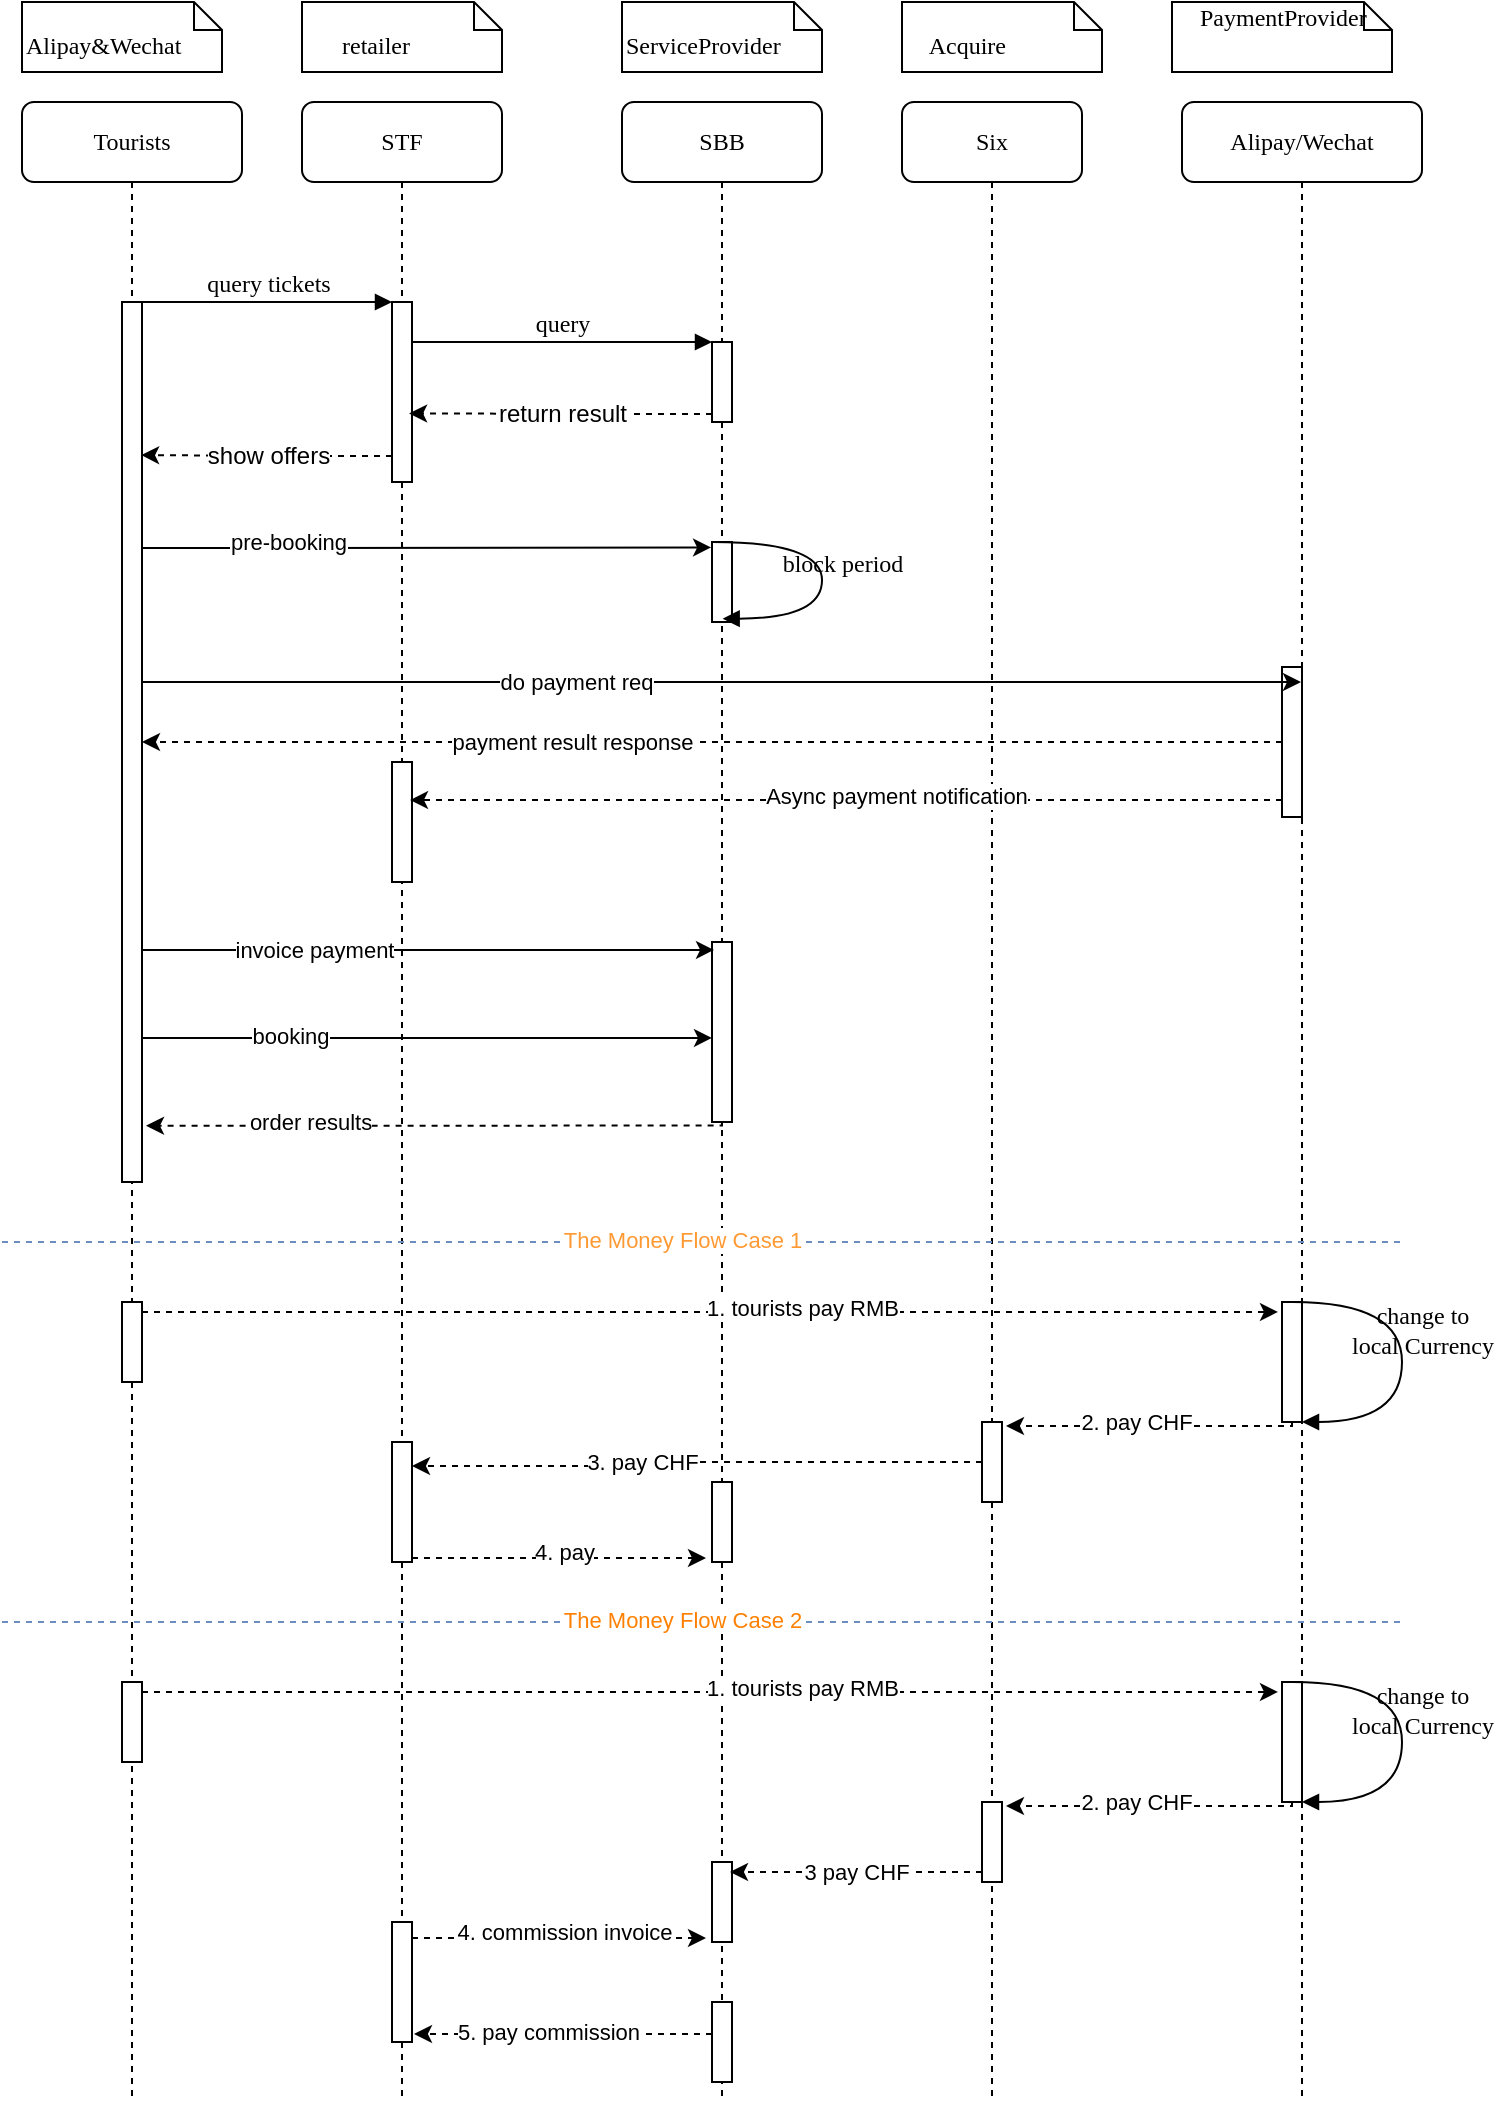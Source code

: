 <mxfile version="12.9.13" type="github">
  <diagram name="Page-1" id="13e1069c-82ec-6db2-03f1-153e76fe0fe0">
    <mxGraphModel dx="2066" dy="1163" grid="1" gridSize="10" guides="1" tooltips="1" connect="1" arrows="1" fold="1" page="1" pageScale="1" pageWidth="1100" pageHeight="850" background="#ffffff" math="0" shadow="0">
      <root>
        <mxCell id="0" />
        <mxCell id="1" parent="0" />
        <mxCell id="7baba1c4bc27f4b0-2" value="STF" style="shape=umlLifeline;perimeter=lifelinePerimeter;whiteSpace=wrap;html=1;container=1;collapsible=0;recursiveResize=0;outlineConnect=0;rounded=1;shadow=0;comic=0;labelBackgroundColor=none;strokeWidth=1;fontFamily=Verdana;fontSize=12;align=center;" parent="1" vertex="1">
          <mxGeometry x="240" y="80" width="100" height="1000" as="geometry" />
        </mxCell>
        <mxCell id="7baba1c4bc27f4b0-10" value="" style="html=1;points=[];perimeter=orthogonalPerimeter;rounded=0;shadow=0;comic=0;labelBackgroundColor=none;strokeWidth=1;fontFamily=Verdana;fontSize=12;align=center;" parent="7baba1c4bc27f4b0-2" vertex="1">
          <mxGeometry x="45" y="100" width="10" height="90" as="geometry" />
        </mxCell>
        <mxCell id="MXNp8doz9g4JOgykyrta-3" value="" style="html=1;points=[];perimeter=orthogonalPerimeter;rounded=0;shadow=0;comic=0;labelBackgroundColor=none;strokeWidth=1;fontFamily=Verdana;fontSize=12;align=center;" vertex="1" parent="7baba1c4bc27f4b0-2">
          <mxGeometry x="45" y="330" width="10" height="60" as="geometry" />
        </mxCell>
        <mxCell id="MXNp8doz9g4JOgykyrta-18" value="" style="html=1;points=[];perimeter=orthogonalPerimeter;rounded=0;shadow=0;comic=0;labelBackgroundColor=none;strokeWidth=1;fontFamily=Verdana;fontSize=12;align=center;" vertex="1" parent="7baba1c4bc27f4b0-2">
          <mxGeometry x="45" y="670" width="10" height="60" as="geometry" />
        </mxCell>
        <mxCell id="MXNp8doz9g4JOgykyrta-39" value="" style="html=1;points=[];perimeter=orthogonalPerimeter;rounded=0;shadow=0;comic=0;labelBackgroundColor=none;strokeWidth=1;fontFamily=Verdana;fontSize=12;align=center;" vertex="1" parent="7baba1c4bc27f4b0-2">
          <mxGeometry x="45" y="910" width="10" height="60" as="geometry" />
        </mxCell>
        <mxCell id="7baba1c4bc27f4b0-3" value="SBB" style="shape=umlLifeline;perimeter=lifelinePerimeter;whiteSpace=wrap;html=1;container=1;collapsible=0;recursiveResize=0;outlineConnect=0;rounded=1;shadow=0;comic=0;labelBackgroundColor=none;strokeWidth=1;fontFamily=Verdana;fontSize=12;align=center;" parent="1" vertex="1">
          <mxGeometry x="400" y="80" width="100" height="1000" as="geometry" />
        </mxCell>
        <mxCell id="7baba1c4bc27f4b0-13" value="" style="html=1;points=[];perimeter=orthogonalPerimeter;rounded=0;shadow=0;comic=0;labelBackgroundColor=none;strokeWidth=1;fontFamily=Verdana;fontSize=12;align=center;" parent="7baba1c4bc27f4b0-3" vertex="1">
          <mxGeometry x="45" y="120" width="10" height="40" as="geometry" />
        </mxCell>
        <mxCell id="PMj7mMXIZFLnY1z-UeWY-13" value="" style="html=1;points=[];perimeter=orthogonalPerimeter;rounded=0;shadow=0;comic=0;labelBackgroundColor=none;strokeWidth=1;fontFamily=Verdana;fontSize=12;align=center;" parent="7baba1c4bc27f4b0-3" vertex="1">
          <mxGeometry x="45" y="220" width="10" height="40" as="geometry" />
        </mxCell>
        <mxCell id="7baba1c4bc27f4b0-22" value="" style="html=1;points=[];perimeter=orthogonalPerimeter;rounded=0;shadow=0;comic=0;labelBackgroundColor=none;strokeWidth=1;fontFamily=Verdana;fontSize=12;align=center;" parent="7baba1c4bc27f4b0-3" vertex="1">
          <mxGeometry x="45" y="420" width="10" height="90" as="geometry" />
        </mxCell>
        <mxCell id="MXNp8doz9g4JOgykyrta-50" value="" style="html=1;points=[];perimeter=orthogonalPerimeter;rounded=0;shadow=0;comic=0;labelBackgroundColor=none;strokeWidth=1;fontFamily=Verdana;fontSize=12;align=center;" vertex="1" parent="7baba1c4bc27f4b0-3">
          <mxGeometry x="45" y="880" width="10" height="40" as="geometry" />
        </mxCell>
        <mxCell id="MXNp8doz9g4JOgykyrta-33" value="" style="html=1;points=[];perimeter=orthogonalPerimeter;rounded=0;shadow=0;comic=0;labelBackgroundColor=none;strokeWidth=1;fontFamily=Verdana;fontSize=12;align=center;" vertex="1" parent="7baba1c4bc27f4b0-3">
          <mxGeometry x="45" y="690" width="10" height="40" as="geometry" />
        </mxCell>
        <mxCell id="MXNp8doz9g4JOgykyrta-58" value="" style="html=1;points=[];perimeter=orthogonalPerimeter;rounded=0;shadow=0;comic=0;labelBackgroundColor=none;strokeWidth=1;fontFamily=Verdana;fontSize=12;align=center;" vertex="1" parent="7baba1c4bc27f4b0-3">
          <mxGeometry x="45" y="950" width="10" height="40" as="geometry" />
        </mxCell>
        <mxCell id="7baba1c4bc27f4b0-4" value="Six" style="shape=umlLifeline;perimeter=lifelinePerimeter;whiteSpace=wrap;html=1;container=1;collapsible=0;recursiveResize=0;outlineConnect=0;rounded=1;shadow=0;comic=0;labelBackgroundColor=none;strokeWidth=1;fontFamily=Verdana;fontSize=12;align=center;" parent="1" vertex="1">
          <mxGeometry x="540" y="80" width="90" height="1000" as="geometry" />
        </mxCell>
        <mxCell id="MXNp8doz9g4JOgykyrta-28" value="" style="html=1;points=[];perimeter=orthogonalPerimeter;rounded=0;shadow=0;comic=0;labelBackgroundColor=none;strokeWidth=1;fontFamily=Verdana;fontSize=12;align=center;" vertex="1" parent="7baba1c4bc27f4b0-4">
          <mxGeometry x="40" y="660" width="10" height="40" as="geometry" />
        </mxCell>
        <mxCell id="7baba1c4bc27f4b0-5" value="Alipay/Wechat" style="shape=umlLifeline;perimeter=lifelinePerimeter;whiteSpace=wrap;html=1;container=1;collapsible=0;recursiveResize=0;outlineConnect=0;rounded=1;shadow=0;comic=0;labelBackgroundColor=none;strokeWidth=1;fontFamily=Verdana;fontSize=12;align=center;" parent="1" vertex="1">
          <mxGeometry x="680" y="80" width="120" height="1000" as="geometry" />
        </mxCell>
        <mxCell id="7baba1c4bc27f4b0-19" value="" style="html=1;points=[];perimeter=orthogonalPerimeter;rounded=0;shadow=0;comic=0;labelBackgroundColor=none;strokeWidth=1;fontFamily=Verdana;fontSize=12;align=center;" parent="7baba1c4bc27f4b0-5" vertex="1">
          <mxGeometry x="50" y="282.5" width="10" height="75" as="geometry" />
        </mxCell>
        <mxCell id="MXNp8doz9g4JOgykyrta-20" value="" style="html=1;points=[];perimeter=orthogonalPerimeter;rounded=0;shadow=0;comic=0;labelBackgroundColor=none;strokeWidth=1;fontFamily=Verdana;fontSize=12;align=center;" vertex="1" parent="7baba1c4bc27f4b0-5">
          <mxGeometry x="50" y="600" width="10" height="60" as="geometry" />
        </mxCell>
        <mxCell id="7baba1c4bc27f4b0-8" value="Tourists" style="shape=umlLifeline;perimeter=lifelinePerimeter;whiteSpace=wrap;html=1;container=1;collapsible=0;recursiveResize=0;outlineConnect=0;rounded=1;shadow=0;comic=0;labelBackgroundColor=none;strokeWidth=1;fontFamily=Verdana;fontSize=12;align=center;" parent="1" vertex="1">
          <mxGeometry x="100" y="80" width="110" height="1000" as="geometry" />
        </mxCell>
        <mxCell id="7baba1c4bc27f4b0-9" value="" style="html=1;points=[];perimeter=orthogonalPerimeter;rounded=0;shadow=0;comic=0;labelBackgroundColor=none;strokeWidth=1;fontFamily=Verdana;fontSize=12;align=center;" parent="7baba1c4bc27f4b0-8" vertex="1">
          <mxGeometry x="50" y="100" width="10" height="440" as="geometry" />
        </mxCell>
        <mxCell id="7baba1c4bc27f4b0-37" value="" style="html=1;points=[];perimeter=orthogonalPerimeter;rounded=0;shadow=0;comic=0;labelBackgroundColor=none;strokeWidth=1;fontFamily=Verdana;fontSize=12;align=center;" parent="7baba1c4bc27f4b0-8" vertex="1">
          <mxGeometry x="50" y="600" width="10" height="40" as="geometry" />
        </mxCell>
        <mxCell id="MXNp8doz9g4JOgykyrta-42" value="" style="html=1;points=[];perimeter=orthogonalPerimeter;rounded=0;shadow=0;comic=0;labelBackgroundColor=none;strokeWidth=1;fontFamily=Verdana;fontSize=12;align=center;" vertex="1" parent="7baba1c4bc27f4b0-8">
          <mxGeometry x="50" y="790" width="10" height="40" as="geometry" />
        </mxCell>
        <mxCell id="7baba1c4bc27f4b0-11" value="query tickets" style="html=1;verticalAlign=bottom;endArrow=block;entryX=0;entryY=0;labelBackgroundColor=none;fontFamily=Verdana;fontSize=12;edgeStyle=elbowEdgeStyle;elbow=vertical;" parent="1" source="7baba1c4bc27f4b0-9" target="7baba1c4bc27f4b0-10" edge="1">
          <mxGeometry relative="1" as="geometry">
            <mxPoint x="220" y="190" as="sourcePoint" />
          </mxGeometry>
        </mxCell>
        <mxCell id="7baba1c4bc27f4b0-14" value="query" style="html=1;verticalAlign=bottom;endArrow=block;entryX=0;entryY=0;labelBackgroundColor=none;fontFamily=Verdana;fontSize=12;edgeStyle=elbowEdgeStyle;elbow=vertical;" parent="1" source="7baba1c4bc27f4b0-10" target="7baba1c4bc27f4b0-13" edge="1">
          <mxGeometry relative="1" as="geometry">
            <mxPoint x="370" y="200" as="sourcePoint" />
          </mxGeometry>
        </mxCell>
        <mxCell id="7baba1c4bc27f4b0-45" value="&amp;nbsp;&lt;br&gt;&amp;nbsp; &amp;nbsp; &amp;nbsp; retailer" style="shape=note;whiteSpace=wrap;html=1;size=14;verticalAlign=top;align=left;spacingTop=-6;rounded=0;shadow=0;comic=0;labelBackgroundColor=none;strokeWidth=1;fontFamily=Verdana;fontSize=12" parent="1" vertex="1">
          <mxGeometry x="240" y="30" width="100" height="35" as="geometry" />
        </mxCell>
        <mxCell id="7baba1c4bc27f4b0-46" value="&lt;br&gt;&amp;nbsp; &amp;nbsp; Acquire" style="shape=note;whiteSpace=wrap;html=1;size=14;verticalAlign=top;align=left;spacingTop=-6;rounded=0;shadow=0;comic=0;labelBackgroundColor=none;strokeWidth=1;fontFamily=Verdana;fontSize=12" parent="1" vertex="1">
          <mxGeometry x="540" y="30" width="100" height="35" as="geometry" />
        </mxCell>
        <mxCell id="PMj7mMXIZFLnY1z-UeWY-1" value="&lt;br&gt;Alipay&amp;amp;Wechat" style="shape=note;whiteSpace=wrap;html=1;size=14;verticalAlign=top;align=left;spacingTop=-6;rounded=0;shadow=0;comic=0;labelBackgroundColor=none;strokeWidth=1;fontFamily=Verdana;fontSize=12" parent="1" vertex="1">
          <mxGeometry x="100" y="30" width="100" height="35" as="geometry" />
        </mxCell>
        <mxCell id="PMj7mMXIZFLnY1z-UeWY-8" value="&lt;font style=&quot;font-size: 12px&quot;&gt;show offers&lt;/font&gt;" style="edgeStyle=orthogonalEdgeStyle;rounded=0;orthogonalLoop=1;jettySize=auto;html=1;entryX=0.955;entryY=0.174;entryDx=0;entryDy=0;entryPerimeter=0;dashed=1;" parent="1" source="7baba1c4bc27f4b0-10" target="7baba1c4bc27f4b0-9" edge="1">
          <mxGeometry relative="1" as="geometry">
            <Array as="points">
              <mxPoint x="250" y="257" />
              <mxPoint x="250" y="257" />
            </Array>
          </mxGeometry>
        </mxCell>
        <mxCell id="PMj7mMXIZFLnY1z-UeWY-11" value="&lt;br&gt;ServiceProvider" style="shape=note;whiteSpace=wrap;html=1;size=14;verticalAlign=top;align=left;spacingTop=-6;rounded=0;shadow=0;comic=0;labelBackgroundColor=none;strokeWidth=1;fontFamily=Verdana;fontSize=12" parent="1" vertex="1">
          <mxGeometry x="400" y="30" width="100" height="35" as="geometry" />
        </mxCell>
        <mxCell id="PMj7mMXIZFLnY1z-UeWY-12" value="&amp;nbsp; &amp;nbsp; PaymentProvider" style="shape=note;whiteSpace=wrap;html=1;size=14;verticalAlign=top;align=left;spacingTop=-6;rounded=0;shadow=0;comic=0;labelBackgroundColor=none;strokeWidth=1;fontFamily=Verdana;fontSize=12" parent="1" vertex="1">
          <mxGeometry x="675" y="30" width="110" height="35" as="geometry" />
        </mxCell>
        <mxCell id="PMj7mMXIZFLnY1z-UeWY-14" style="edgeStyle=orthogonalEdgeStyle;rounded=0;orthogonalLoop=1;jettySize=auto;html=1;entryX=-0.045;entryY=0.068;entryDx=0;entryDy=0;entryPerimeter=0;" parent="1" source="7baba1c4bc27f4b0-9" target="PMj7mMXIZFLnY1z-UeWY-13" edge="1">
          <mxGeometry relative="1" as="geometry">
            <Array as="points">
              <mxPoint x="240" y="303" />
              <mxPoint x="240" y="303" />
            </Array>
          </mxGeometry>
        </mxCell>
        <mxCell id="PMj7mMXIZFLnY1z-UeWY-15" value="pre-booking" style="edgeLabel;html=1;align=center;verticalAlign=middle;resizable=0;points=[];" parent="PMj7mMXIZFLnY1z-UeWY-14" vertex="1" connectable="0">
          <mxGeometry x="-0.271" relative="1" as="geometry">
            <mxPoint x="-31" y="-2.97" as="offset" />
          </mxGeometry>
        </mxCell>
        <mxCell id="PMj7mMXIZFLnY1z-UeWY-16" value="block period" style="html=1;verticalAlign=bottom;endArrow=block;labelBackgroundColor=none;fontFamily=Verdana;fontSize=12;elbow=vertical;edgeStyle=orthogonalEdgeStyle;curved=1;entryX=1;entryY=0.286;entryPerimeter=0;exitX=1.038;exitY=0.345;exitPerimeter=0;" parent="1" edge="1">
          <mxGeometry x="0.047" y="10" relative="1" as="geometry">
            <mxPoint x="445.333" y="300" as="sourcePoint" />
            <mxPoint x="450.333" y="338.333" as="targetPoint" />
            <Array as="points">
              <mxPoint x="500" y="300" />
              <mxPoint x="500" y="338" />
            </Array>
            <mxPoint as="offset" />
          </mxGeometry>
        </mxCell>
        <mxCell id="PMj7mMXIZFLnY1z-UeWY-18" value="do payment req" style="edgeStyle=orthogonalEdgeStyle;rounded=0;orthogonalLoop=1;jettySize=auto;html=1;" parent="1" source="7baba1c4bc27f4b0-9" target="7baba1c4bc27f4b0-5" edge="1">
          <mxGeometry x="-0.182" y="-20" relative="1" as="geometry">
            <Array as="points">
              <mxPoint x="390" y="370" />
              <mxPoint x="390" y="370" />
            </Array>
            <mxPoint x="-20" y="-20" as="offset" />
          </mxGeometry>
        </mxCell>
        <mxCell id="PMj7mMXIZFLnY1z-UeWY-19" value="&lt;span style=&quot;font-size: 12px&quot;&gt;return result&lt;/span&gt;" style="edgeStyle=orthogonalEdgeStyle;rounded=0;orthogonalLoop=1;jettySize=auto;html=1;entryX=0.855;entryY=0.619;entryDx=0;entryDy=0;entryPerimeter=0;dashed=1;" parent="1" source="7baba1c4bc27f4b0-13" target="7baba1c4bc27f4b0-10" edge="1">
          <mxGeometry relative="1" as="geometry">
            <Array as="points">
              <mxPoint x="410" y="236" />
              <mxPoint x="410" y="236" />
            </Array>
          </mxGeometry>
        </mxCell>
        <mxCell id="MXNp8doz9g4JOgykyrta-1" style="edgeStyle=orthogonalEdgeStyle;rounded=0;orthogonalLoop=1;jettySize=auto;html=1;dashed=1;" edge="1" parent="1" source="7baba1c4bc27f4b0-19" target="7baba1c4bc27f4b0-9">
          <mxGeometry relative="1" as="geometry">
            <Array as="points">
              <mxPoint x="580" y="400" />
              <mxPoint x="580" y="400" />
            </Array>
          </mxGeometry>
        </mxCell>
        <mxCell id="MXNp8doz9g4JOgykyrta-2" value="payment result response" style="edgeLabel;html=1;align=center;verticalAlign=middle;resizable=0;points=[];" vertex="1" connectable="0" parent="MXNp8doz9g4JOgykyrta-1">
          <mxGeometry x="0.351" y="-1" relative="1" as="geometry">
            <mxPoint x="30" y="1" as="offset" />
          </mxGeometry>
        </mxCell>
        <mxCell id="MXNp8doz9g4JOgykyrta-4" style="edgeStyle=orthogonalEdgeStyle;rounded=0;orthogonalLoop=1;jettySize=auto;html=1;entryX=0.9;entryY=0.317;entryDx=0;entryDy=0;entryPerimeter=0;dashed=1;" edge="1" parent="1" source="7baba1c4bc27f4b0-19" target="MXNp8doz9g4JOgykyrta-3">
          <mxGeometry relative="1" as="geometry">
            <Array as="points">
              <mxPoint x="620" y="429" />
              <mxPoint x="620" y="429" />
            </Array>
          </mxGeometry>
        </mxCell>
        <mxCell id="MXNp8doz9g4JOgykyrta-5" value="Async payment notification" style="edgeLabel;html=1;align=center;verticalAlign=middle;resizable=0;points=[];" vertex="1" connectable="0" parent="MXNp8doz9g4JOgykyrta-4">
          <mxGeometry x="-0.114" y="-2" relative="1" as="geometry">
            <mxPoint as="offset" />
          </mxGeometry>
        </mxCell>
        <mxCell id="MXNp8doz9g4JOgykyrta-7" style="edgeStyle=orthogonalEdgeStyle;rounded=0;orthogonalLoop=1;jettySize=auto;html=1;entryX=0.1;entryY=0.044;entryDx=0;entryDy=0;entryPerimeter=0;" edge="1" parent="1" source="7baba1c4bc27f4b0-9" target="7baba1c4bc27f4b0-22">
          <mxGeometry relative="1" as="geometry">
            <Array as="points">
              <mxPoint x="230" y="504" />
              <mxPoint x="230" y="504" />
            </Array>
          </mxGeometry>
        </mxCell>
        <mxCell id="MXNp8doz9g4JOgykyrta-8" value="invoice payment" style="edgeLabel;html=1;align=center;verticalAlign=middle;resizable=0;points=[];" vertex="1" connectable="0" parent="MXNp8doz9g4JOgykyrta-7">
          <mxGeometry x="-0.402" relative="1" as="geometry">
            <mxPoint as="offset" />
          </mxGeometry>
        </mxCell>
        <mxCell id="MXNp8doz9g4JOgykyrta-9" style="edgeStyle=orthogonalEdgeStyle;rounded=0;orthogonalLoop=1;jettySize=auto;html=1;entryX=0;entryY=0.533;entryDx=0;entryDy=0;entryPerimeter=0;" edge="1" parent="1" source="7baba1c4bc27f4b0-9" target="7baba1c4bc27f4b0-22">
          <mxGeometry relative="1" as="geometry">
            <Array as="points">
              <mxPoint x="220" y="548" />
              <mxPoint x="220" y="548" />
            </Array>
          </mxGeometry>
        </mxCell>
        <mxCell id="MXNp8doz9g4JOgykyrta-10" value="booking" style="edgeLabel;html=1;align=center;verticalAlign=middle;resizable=0;points=[];" vertex="1" connectable="0" parent="MXNp8doz9g4JOgykyrta-9">
          <mxGeometry x="-0.483" y="1" relative="1" as="geometry">
            <mxPoint as="offset" />
          </mxGeometry>
        </mxCell>
        <mxCell id="MXNp8doz9g4JOgykyrta-11" style="edgeStyle=orthogonalEdgeStyle;rounded=0;orthogonalLoop=1;jettySize=auto;html=1;entryX=1.2;entryY=0.936;entryDx=0;entryDy=0;entryPerimeter=0;dashed=1;" edge="1" parent="1" source="7baba1c4bc27f4b0-22" target="7baba1c4bc27f4b0-9">
          <mxGeometry relative="1" as="geometry">
            <Array as="points">
              <mxPoint x="450" y="592" />
            </Array>
          </mxGeometry>
        </mxCell>
        <mxCell id="MXNp8doz9g4JOgykyrta-12" value="order results" style="edgeLabel;html=1;align=center;verticalAlign=middle;resizable=0;points=[];" vertex="1" connectable="0" parent="MXNp8doz9g4JOgykyrta-11">
          <mxGeometry x="0.369" y="-4" relative="1" as="geometry">
            <mxPoint x="-9.8" y="2.17" as="offset" />
          </mxGeometry>
        </mxCell>
        <mxCell id="MXNp8doz9g4JOgykyrta-16" value="" style="endArrow=none;dashed=1;html=1;fillColor=#dae8fc;strokeColor=#6c8ebf;" edge="1" parent="1">
          <mxGeometry width="50" height="50" relative="1" as="geometry">
            <mxPoint x="90" y="650" as="sourcePoint" />
            <mxPoint x="790" y="650" as="targetPoint" />
          </mxGeometry>
        </mxCell>
        <mxCell id="MXNp8doz9g4JOgykyrta-17" value="&lt;font color=&quot;#ff9933&quot;&gt;The Money Flow Case 1&lt;/font&gt;" style="edgeLabel;html=1;align=center;verticalAlign=middle;resizable=0;points=[];" vertex="1" connectable="0" parent="MXNp8doz9g4JOgykyrta-16">
          <mxGeometry x="-0.03" y="1" relative="1" as="geometry">
            <mxPoint as="offset" />
          </mxGeometry>
        </mxCell>
        <mxCell id="MXNp8doz9g4JOgykyrta-25" value="change to &lt;br&gt;local Currency" style="html=1;verticalAlign=bottom;endArrow=block;labelBackgroundColor=none;fontFamily=Verdana;fontSize=12;elbow=vertical;edgeStyle=orthogonalEdgeStyle;curved=1;exitX=1.038;exitY=0.345;exitPerimeter=0;" edge="1" parent="1">
          <mxGeometry x="0.047" y="10" relative="1" as="geometry">
            <mxPoint x="735.333" y="680" as="sourcePoint" />
            <mxPoint x="740" y="740" as="targetPoint" />
            <Array as="points">
              <mxPoint x="790" y="680" />
              <mxPoint x="790" y="740" />
            </Array>
            <mxPoint as="offset" />
          </mxGeometry>
        </mxCell>
        <mxCell id="MXNp8doz9g4JOgykyrta-26" style="edgeStyle=orthogonalEdgeStyle;rounded=0;orthogonalLoop=1;jettySize=auto;html=1;entryX=-0.2;entryY=0.083;entryDx=0;entryDy=0;entryPerimeter=0;dashed=1;" edge="1" parent="1" source="7baba1c4bc27f4b0-37" target="MXNp8doz9g4JOgykyrta-20">
          <mxGeometry relative="1" as="geometry">
            <Array as="points">
              <mxPoint x="300" y="685" />
              <mxPoint x="300" y="685" />
            </Array>
          </mxGeometry>
        </mxCell>
        <mxCell id="MXNp8doz9g4JOgykyrta-27" value="1. tourists pay RMB" style="edgeLabel;html=1;align=center;verticalAlign=middle;resizable=0;points=[];" vertex="1" connectable="0" parent="MXNp8doz9g4JOgykyrta-26">
          <mxGeometry x="0.162" y="2" relative="1" as="geometry">
            <mxPoint as="offset" />
          </mxGeometry>
        </mxCell>
        <mxCell id="MXNp8doz9g4JOgykyrta-29" style="edgeStyle=orthogonalEdgeStyle;rounded=0;orthogonalLoop=1;jettySize=auto;html=1;entryX=1.2;entryY=0.05;entryDx=0;entryDy=0;entryPerimeter=0;dashed=1;" edge="1" parent="1" source="MXNp8doz9g4JOgykyrta-20" target="MXNp8doz9g4JOgykyrta-28">
          <mxGeometry relative="1" as="geometry">
            <Array as="points">
              <mxPoint x="735" y="742" />
            </Array>
          </mxGeometry>
        </mxCell>
        <mxCell id="MXNp8doz9g4JOgykyrta-30" value="2. pay CHF" style="edgeLabel;html=1;align=center;verticalAlign=middle;resizable=0;points=[];" vertex="1" connectable="0" parent="MXNp8doz9g4JOgykyrta-29">
          <mxGeometry x="0.452" y="-2" relative="1" as="geometry">
            <mxPoint x="25" as="offset" />
          </mxGeometry>
        </mxCell>
        <mxCell id="MXNp8doz9g4JOgykyrta-31" style="edgeStyle=orthogonalEdgeStyle;rounded=0;orthogonalLoop=1;jettySize=auto;html=1;entryX=1;entryY=0.2;entryDx=0;entryDy=0;entryPerimeter=0;dashed=1;" edge="1" parent="1" source="MXNp8doz9g4JOgykyrta-28" target="MXNp8doz9g4JOgykyrta-18">
          <mxGeometry relative="1" as="geometry">
            <Array as="points">
              <mxPoint x="438" y="760" />
              <mxPoint x="438" y="762" />
            </Array>
          </mxGeometry>
        </mxCell>
        <mxCell id="MXNp8doz9g4JOgykyrta-32" value="3. pay CHF" style="edgeLabel;html=1;align=center;verticalAlign=middle;resizable=0;points=[];" vertex="1" connectable="0" parent="MXNp8doz9g4JOgykyrta-31">
          <mxGeometry x="0.087" y="2" relative="1" as="geometry">
            <mxPoint x="-16" y="-4" as="offset" />
          </mxGeometry>
        </mxCell>
        <mxCell id="MXNp8doz9g4JOgykyrta-36" style="edgeStyle=orthogonalEdgeStyle;rounded=0;orthogonalLoop=1;jettySize=auto;html=1;entryX=-0.3;entryY=0.95;entryDx=0;entryDy=0;entryPerimeter=0;dashed=1;" edge="1" parent="1" source="MXNp8doz9g4JOgykyrta-18" target="MXNp8doz9g4JOgykyrta-33">
          <mxGeometry relative="1" as="geometry">
            <Array as="points">
              <mxPoint x="290" y="808" />
            </Array>
          </mxGeometry>
        </mxCell>
        <mxCell id="MXNp8doz9g4JOgykyrta-38" value="4. pay" style="edgeLabel;html=1;align=center;verticalAlign=middle;resizable=0;points=[];" vertex="1" connectable="0" parent="MXNp8doz9g4JOgykyrta-36">
          <mxGeometry x="0.028" y="3" relative="1" as="geometry">
            <mxPoint as="offset" />
          </mxGeometry>
        </mxCell>
        <mxCell id="MXNp8doz9g4JOgykyrta-55" value="&lt;font color=&quot;#000000&quot;&gt;3 pay CHF&lt;/font&gt;" style="edgeStyle=orthogonalEdgeStyle;rounded=0;orthogonalLoop=1;jettySize=auto;html=1;entryX=0.9;entryY=0.125;entryDx=0;entryDy=0;entryPerimeter=0;dashed=1;fontColor=#FF8000;" edge="1" parent="1" source="MXNp8doz9g4JOgykyrta-40" target="MXNp8doz9g4JOgykyrta-50">
          <mxGeometry relative="1" as="geometry">
            <Array as="points">
              <mxPoint x="550" y="965" />
              <mxPoint x="550" y="965" />
            </Array>
          </mxGeometry>
        </mxCell>
        <mxCell id="MXNp8doz9g4JOgykyrta-40" value="" style="html=1;points=[];perimeter=orthogonalPerimeter;rounded=0;shadow=0;comic=0;labelBackgroundColor=none;strokeWidth=1;fontFamily=Verdana;fontSize=12;align=center;" vertex="1" parent="1">
          <mxGeometry x="580" y="930" width="10" height="40" as="geometry" />
        </mxCell>
        <mxCell id="MXNp8doz9g4JOgykyrta-41" value="" style="html=1;points=[];perimeter=orthogonalPerimeter;rounded=0;shadow=0;comic=0;labelBackgroundColor=none;strokeWidth=1;fontFamily=Verdana;fontSize=12;align=center;" vertex="1" parent="1">
          <mxGeometry x="730" y="870" width="10" height="60" as="geometry" />
        </mxCell>
        <mxCell id="MXNp8doz9g4JOgykyrta-43" value="change to &lt;br&gt;local Currency" style="html=1;verticalAlign=bottom;endArrow=block;labelBackgroundColor=none;fontFamily=Verdana;fontSize=12;elbow=vertical;edgeStyle=orthogonalEdgeStyle;curved=1;exitX=1.038;exitY=0.345;exitPerimeter=0;" edge="1" parent="1">
          <mxGeometry x="0.047" y="10" relative="1" as="geometry">
            <mxPoint x="735.333" y="870" as="sourcePoint" />
            <mxPoint x="740" y="930" as="targetPoint" />
            <Array as="points">
              <mxPoint x="790" y="870" />
              <mxPoint x="790" y="930" />
            </Array>
            <mxPoint as="offset" />
          </mxGeometry>
        </mxCell>
        <mxCell id="MXNp8doz9g4JOgykyrta-44" style="edgeStyle=orthogonalEdgeStyle;rounded=0;orthogonalLoop=1;jettySize=auto;html=1;entryX=-0.2;entryY=0.083;entryDx=0;entryDy=0;entryPerimeter=0;dashed=1;" edge="1" parent="1" source="MXNp8doz9g4JOgykyrta-42" target="MXNp8doz9g4JOgykyrta-41">
          <mxGeometry relative="1" as="geometry">
            <Array as="points">
              <mxPoint x="300" y="875" />
              <mxPoint x="300" y="875" />
            </Array>
          </mxGeometry>
        </mxCell>
        <mxCell id="MXNp8doz9g4JOgykyrta-45" value="1. tourists pay RMB" style="edgeLabel;html=1;align=center;verticalAlign=middle;resizable=0;points=[];" vertex="1" connectable="0" parent="MXNp8doz9g4JOgykyrta-44">
          <mxGeometry x="0.162" y="2" relative="1" as="geometry">
            <mxPoint as="offset" />
          </mxGeometry>
        </mxCell>
        <mxCell id="MXNp8doz9g4JOgykyrta-46" style="edgeStyle=orthogonalEdgeStyle;rounded=0;orthogonalLoop=1;jettySize=auto;html=1;entryX=1.2;entryY=0.05;entryDx=0;entryDy=0;entryPerimeter=0;dashed=1;" edge="1" parent="1" source="MXNp8doz9g4JOgykyrta-41" target="MXNp8doz9g4JOgykyrta-40">
          <mxGeometry relative="1" as="geometry">
            <Array as="points">
              <mxPoint x="735" y="932" />
            </Array>
          </mxGeometry>
        </mxCell>
        <mxCell id="MXNp8doz9g4JOgykyrta-47" value="2. pay CHF" style="edgeLabel;html=1;align=center;verticalAlign=middle;resizable=0;points=[];" vertex="1" connectable="0" parent="MXNp8doz9g4JOgykyrta-46">
          <mxGeometry x="0.452" y="-2" relative="1" as="geometry">
            <mxPoint x="25" as="offset" />
          </mxGeometry>
        </mxCell>
        <mxCell id="MXNp8doz9g4JOgykyrta-51" style="edgeStyle=orthogonalEdgeStyle;rounded=0;orthogonalLoop=1;jettySize=auto;html=1;entryX=-0.3;entryY=0.95;entryDx=0;entryDy=0;entryPerimeter=0;dashed=1;" edge="1" parent="1" source="MXNp8doz9g4JOgykyrta-39" target="MXNp8doz9g4JOgykyrta-50">
          <mxGeometry relative="1" as="geometry">
            <Array as="points">
              <mxPoint x="290" y="998" />
            </Array>
          </mxGeometry>
        </mxCell>
        <mxCell id="MXNp8doz9g4JOgykyrta-52" value="4. commission invoice" style="edgeLabel;html=1;align=center;verticalAlign=middle;resizable=0;points=[];" vertex="1" connectable="0" parent="MXNp8doz9g4JOgykyrta-51">
          <mxGeometry x="0.028" y="3" relative="1" as="geometry">
            <mxPoint as="offset" />
          </mxGeometry>
        </mxCell>
        <mxCell id="MXNp8doz9g4JOgykyrta-53" value="" style="endArrow=none;dashed=1;html=1;fillColor=#dae8fc;strokeColor=#6c8ebf;" edge="1" parent="1">
          <mxGeometry width="50" height="50" relative="1" as="geometry">
            <mxPoint x="90" y="840" as="sourcePoint" />
            <mxPoint x="790" y="840" as="targetPoint" />
          </mxGeometry>
        </mxCell>
        <mxCell id="MXNp8doz9g4JOgykyrta-54" value="The Money Flow Case 2" style="edgeLabel;html=1;align=center;verticalAlign=middle;resizable=0;points=[];fontColor=#FF8000;" vertex="1" connectable="0" parent="MXNp8doz9g4JOgykyrta-53">
          <mxGeometry x="-0.03" y="1" relative="1" as="geometry">
            <mxPoint as="offset" />
          </mxGeometry>
        </mxCell>
        <mxCell id="MXNp8doz9g4JOgykyrta-59" style="edgeStyle=orthogonalEdgeStyle;rounded=0;orthogonalLoop=1;jettySize=auto;html=1;entryX=1.1;entryY=0.933;entryDx=0;entryDy=0;entryPerimeter=0;dashed=1;fontColor=#FF8000;" edge="1" parent="1" source="MXNp8doz9g4JOgykyrta-58" target="MXNp8doz9g4JOgykyrta-39">
          <mxGeometry relative="1" as="geometry">
            <Array as="points">
              <mxPoint x="400" y="1046" />
              <mxPoint x="400" y="1046" />
            </Array>
          </mxGeometry>
        </mxCell>
        <mxCell id="MXNp8doz9g4JOgykyrta-60" value="5. pay commission" style="edgeLabel;html=1;align=center;verticalAlign=middle;resizable=0;points=[];fontColor=#000000;" vertex="1" connectable="0" parent="MXNp8doz9g4JOgykyrta-59">
          <mxGeometry x="0.101" y="-1" relative="1" as="geometry">
            <mxPoint as="offset" />
          </mxGeometry>
        </mxCell>
      </root>
    </mxGraphModel>
  </diagram>
</mxfile>
